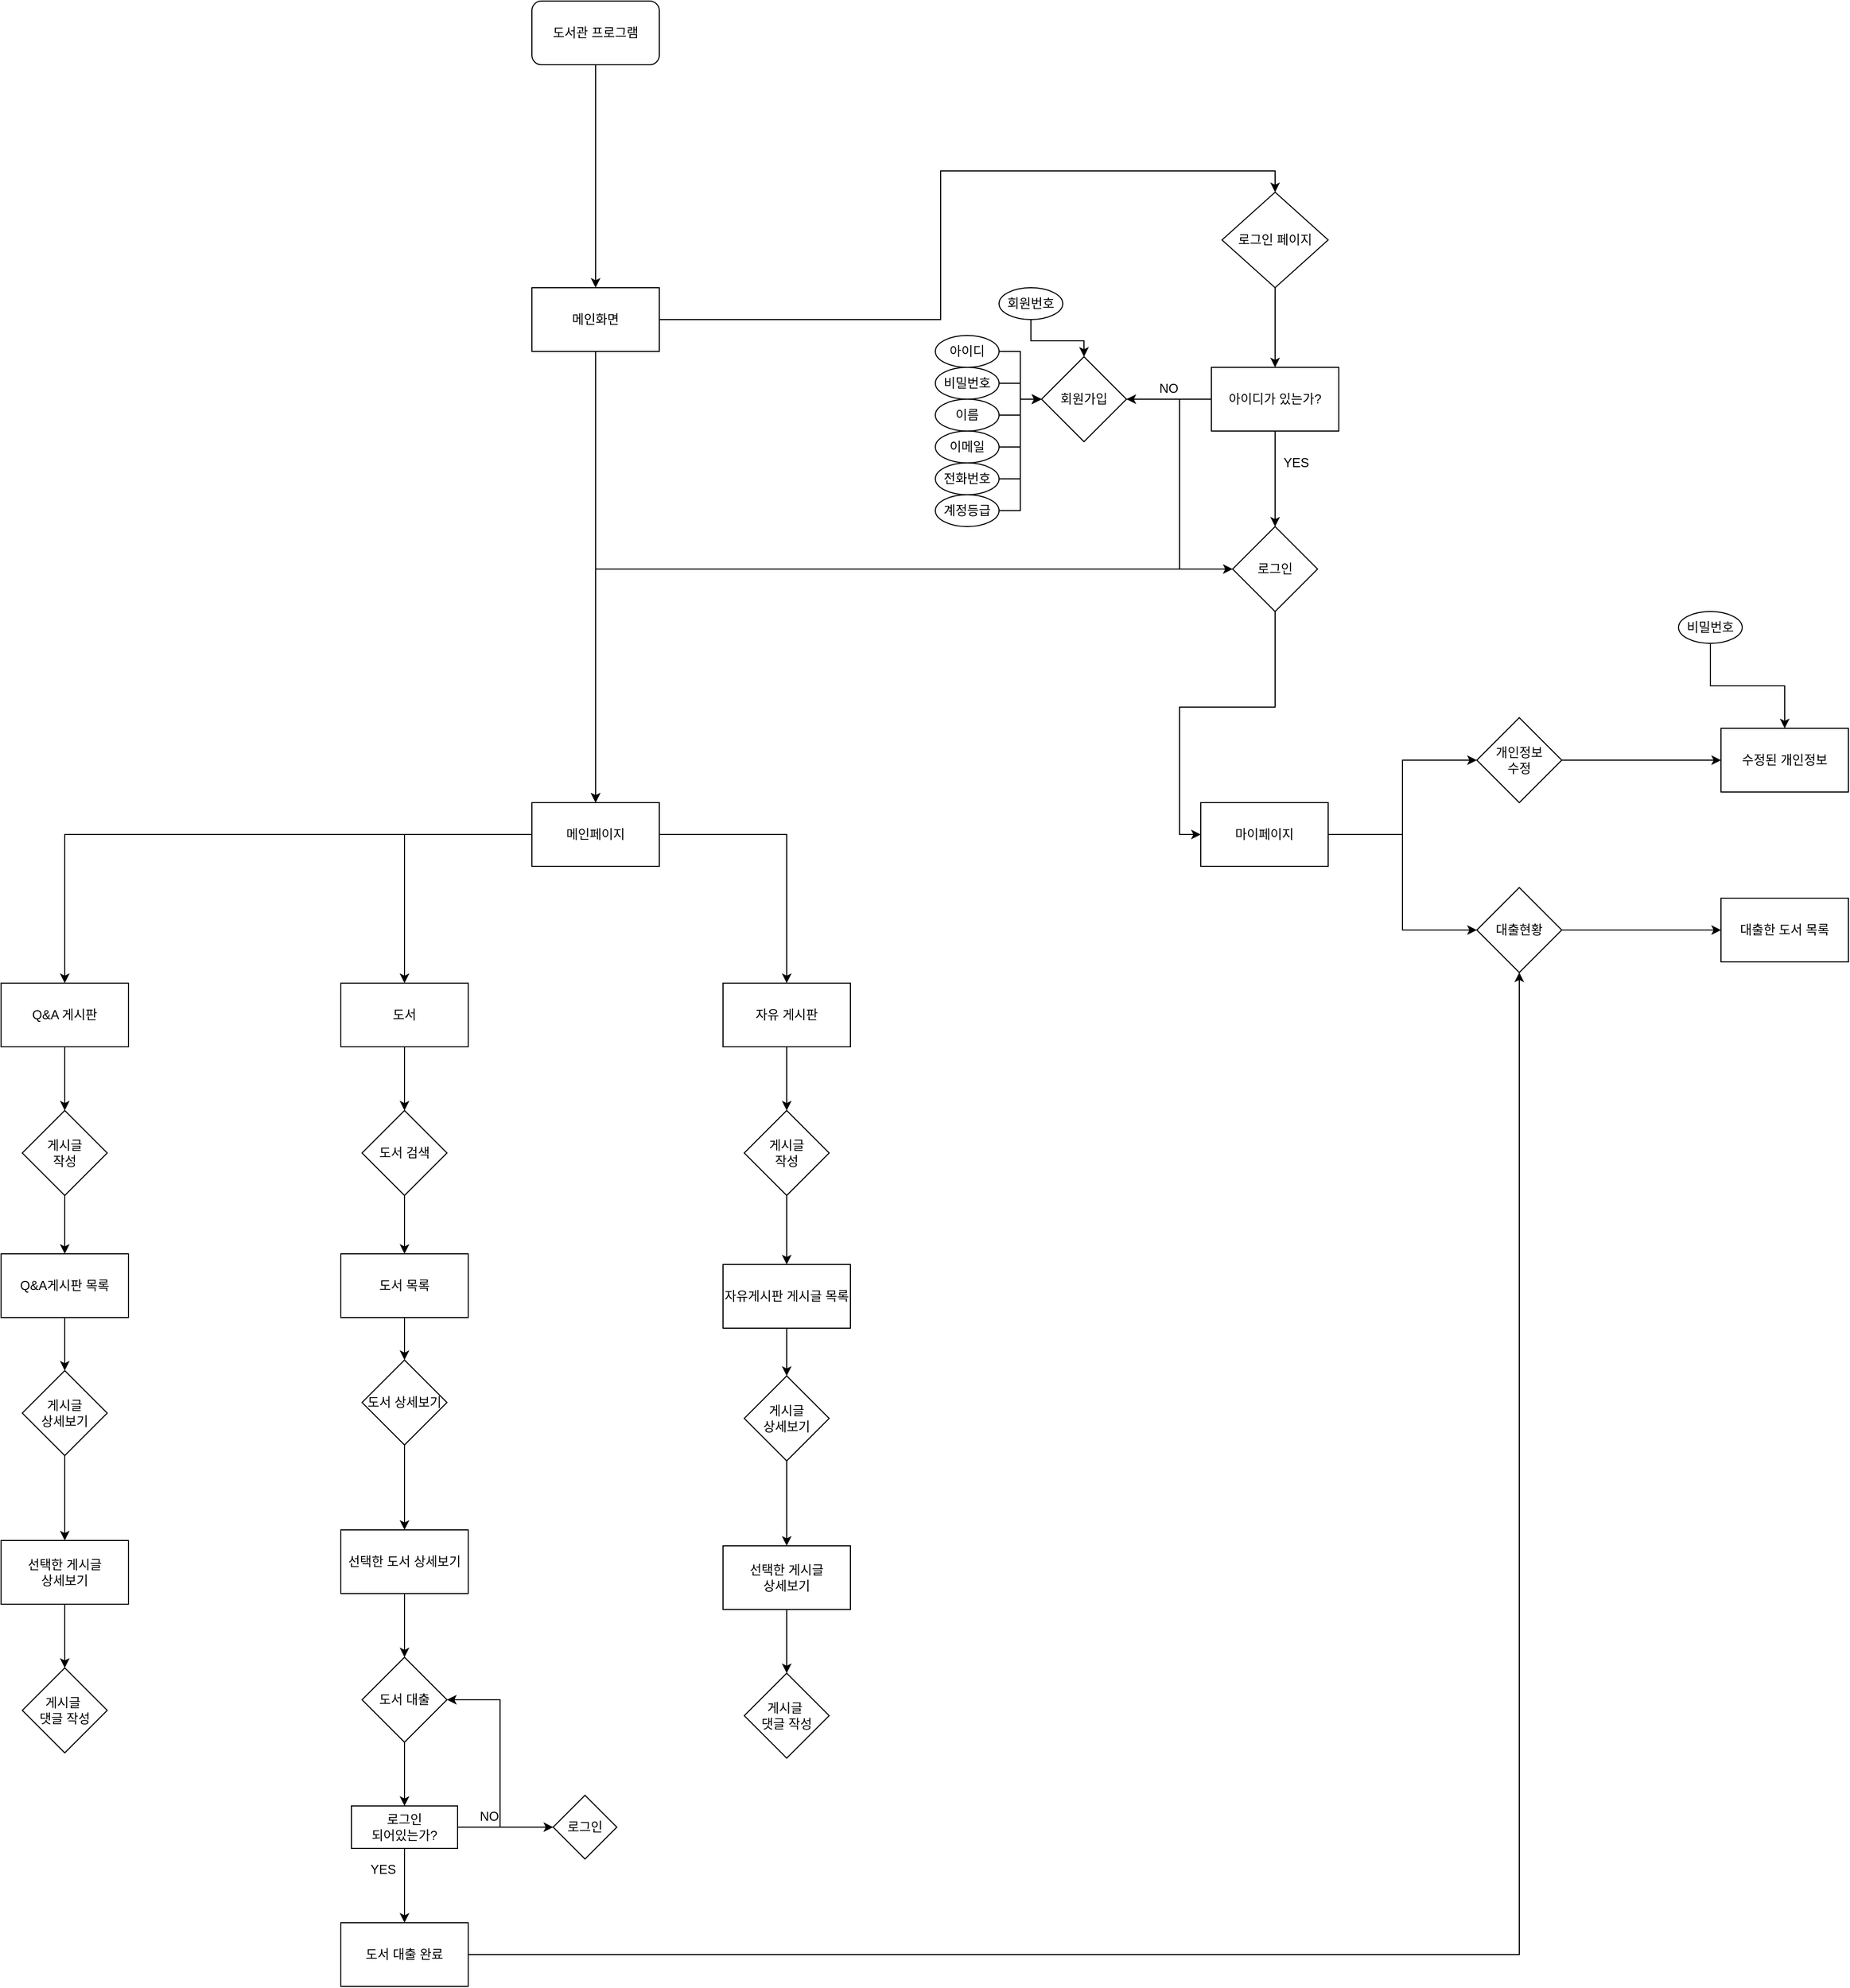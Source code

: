 <mxfile version="13.8.3" type="github">
  <diagram id="GgRh5Rb7qiYKTDojv8wG" name="Page-1">
    <mxGraphModel dx="2249" dy="794" grid="1" gridSize="10" guides="1" tooltips="1" connect="1" arrows="1" fold="1" page="1" pageScale="1" pageWidth="827" pageHeight="1169" math="0" shadow="0">
      <root>
        <mxCell id="0" />
        <mxCell id="1" parent="0" />
        <mxCell id="1i4GBmqMb5xNE_aHgTyW-204" style="edgeStyle=orthogonalEdgeStyle;rounded=0;orthogonalLoop=1;jettySize=auto;html=1;" edge="1" parent="1" source="1i4GBmqMb5xNE_aHgTyW-30" target="1i4GBmqMb5xNE_aHgTyW-193">
          <mxGeometry relative="1" as="geometry" />
        </mxCell>
        <mxCell id="1i4GBmqMb5xNE_aHgTyW-30" value="&lt;font style=&quot;vertical-align: inherit&quot;&gt;&lt;font style=&quot;vertical-align: inherit&quot;&gt;도서관 프로그램&lt;/font&gt;&lt;/font&gt;" style="rounded=1;whiteSpace=wrap;html=1;" vertex="1" parent="1">
          <mxGeometry x="340" y="20" width="120" height="60" as="geometry" />
        </mxCell>
        <mxCell id="1i4GBmqMb5xNE_aHgTyW-105" value="로그인 페이지" style="rhombus;whiteSpace=wrap;html=1;" vertex="1" parent="1">
          <mxGeometry x="990" y="200" width="100" height="90" as="geometry" />
        </mxCell>
        <mxCell id="1i4GBmqMb5xNE_aHgTyW-134" style="edgeStyle=orthogonalEdgeStyle;rounded=0;orthogonalLoop=1;jettySize=auto;html=1;" edge="1" parent="1" source="1i4GBmqMb5xNE_aHgTyW-106" target="1i4GBmqMb5xNE_aHgTyW-132">
          <mxGeometry relative="1" as="geometry" />
        </mxCell>
        <mxCell id="1i4GBmqMb5xNE_aHgTyW-106" value="아이디가 있는가?" style="rounded=0;whiteSpace=wrap;html=1;" vertex="1" parent="1">
          <mxGeometry x="980" y="365" width="120" height="60" as="geometry" />
        </mxCell>
        <mxCell id="1i4GBmqMb5xNE_aHgTyW-107" value="" style="endArrow=classic;html=1;exitX=0.5;exitY=1;exitDx=0;exitDy=0;entryX=0.5;entryY=0;entryDx=0;entryDy=0;" edge="1" parent="1" source="1i4GBmqMb5xNE_aHgTyW-105" target="1i4GBmqMb5xNE_aHgTyW-106">
          <mxGeometry width="50" height="50" relative="1" as="geometry">
            <mxPoint x="880" y="425" as="sourcePoint" />
            <mxPoint x="930" y="375" as="targetPoint" />
          </mxGeometry>
        </mxCell>
        <mxCell id="1i4GBmqMb5xNE_aHgTyW-133" style="edgeStyle=orthogonalEdgeStyle;rounded=0;orthogonalLoop=1;jettySize=auto;html=1;entryX=0;entryY=0.5;entryDx=0;entryDy=0;" edge="1" parent="1" source="1i4GBmqMb5xNE_aHgTyW-108" target="1i4GBmqMb5xNE_aHgTyW-132">
          <mxGeometry relative="1" as="geometry" />
        </mxCell>
        <mxCell id="1i4GBmqMb5xNE_aHgTyW-108" value="회원가입" style="rhombus;whiteSpace=wrap;html=1;" vertex="1" parent="1">
          <mxGeometry x="820" y="355" width="80" height="80" as="geometry" />
        </mxCell>
        <mxCell id="1i4GBmqMb5xNE_aHgTyW-109" value="" style="endArrow=classic;html=1;exitX=0;exitY=0.5;exitDx=0;exitDy=0;entryX=1;entryY=0.5;entryDx=0;entryDy=0;" edge="1" parent="1" source="1i4GBmqMb5xNE_aHgTyW-106" target="1i4GBmqMb5xNE_aHgTyW-108">
          <mxGeometry width="50" height="50" relative="1" as="geometry">
            <mxPoint x="880" y="425" as="sourcePoint" />
            <mxPoint x="930" y="375" as="targetPoint" />
          </mxGeometry>
        </mxCell>
        <mxCell id="1i4GBmqMb5xNE_aHgTyW-153" style="edgeStyle=orthogonalEdgeStyle;rounded=0;orthogonalLoop=1;jettySize=auto;html=1;entryX=0.5;entryY=0;entryDx=0;entryDy=0;" edge="1" parent="1" source="1i4GBmqMb5xNE_aHgTyW-131" target="1i4GBmqMb5xNE_aHgTyW-150">
          <mxGeometry relative="1" as="geometry" />
        </mxCell>
        <mxCell id="1i4GBmqMb5xNE_aHgTyW-154" style="edgeStyle=orthogonalEdgeStyle;rounded=0;orthogonalLoop=1;jettySize=auto;html=1;entryX=0.5;entryY=0;entryDx=0;entryDy=0;" edge="1" parent="1" source="1i4GBmqMb5xNE_aHgTyW-131" target="1i4GBmqMb5xNE_aHgTyW-151">
          <mxGeometry relative="1" as="geometry" />
        </mxCell>
        <mxCell id="1i4GBmqMb5xNE_aHgTyW-155" style="edgeStyle=orthogonalEdgeStyle;rounded=0;orthogonalLoop=1;jettySize=auto;html=1;entryX=0.5;entryY=0;entryDx=0;entryDy=0;" edge="1" parent="1" source="1i4GBmqMb5xNE_aHgTyW-131" target="1i4GBmqMb5xNE_aHgTyW-152">
          <mxGeometry relative="1" as="geometry" />
        </mxCell>
        <mxCell id="1i4GBmqMb5xNE_aHgTyW-131" value="메인페이지" style="rounded=0;whiteSpace=wrap;html=1;" vertex="1" parent="1">
          <mxGeometry x="340" y="775" width="120" height="60" as="geometry" />
        </mxCell>
        <mxCell id="1i4GBmqMb5xNE_aHgTyW-144" style="edgeStyle=orthogonalEdgeStyle;rounded=0;orthogonalLoop=1;jettySize=auto;html=1;entryX=0;entryY=0.5;entryDx=0;entryDy=0;" edge="1" parent="1" source="1i4GBmqMb5xNE_aHgTyW-132" target="1i4GBmqMb5xNE_aHgTyW-143">
          <mxGeometry relative="1" as="geometry" />
        </mxCell>
        <mxCell id="1i4GBmqMb5xNE_aHgTyW-205" style="edgeStyle=orthogonalEdgeStyle;rounded=0;orthogonalLoop=1;jettySize=auto;html=1;entryX=0.5;entryY=0;entryDx=0;entryDy=0;" edge="1" parent="1" source="1i4GBmqMb5xNE_aHgTyW-132" target="1i4GBmqMb5xNE_aHgTyW-131">
          <mxGeometry relative="1" as="geometry" />
        </mxCell>
        <mxCell id="1i4GBmqMb5xNE_aHgTyW-132" value="로그인" style="rhombus;whiteSpace=wrap;html=1;" vertex="1" parent="1">
          <mxGeometry x="1000" y="515" width="80" height="80" as="geometry" />
        </mxCell>
        <mxCell id="1i4GBmqMb5xNE_aHgTyW-140" value="NO" style="text;html=1;strokeColor=none;fillColor=none;align=center;verticalAlign=middle;whiteSpace=wrap;rounded=0;" vertex="1" parent="1">
          <mxGeometry x="920" y="375" width="40" height="20" as="geometry" />
        </mxCell>
        <mxCell id="1i4GBmqMb5xNE_aHgTyW-142" value="YES" style="text;html=1;strokeColor=none;fillColor=none;align=center;verticalAlign=middle;whiteSpace=wrap;rounded=0;" vertex="1" parent="1">
          <mxGeometry x="1040" y="445" width="40" height="20" as="geometry" />
        </mxCell>
        <mxCell id="1i4GBmqMb5xNE_aHgTyW-148" style="edgeStyle=orthogonalEdgeStyle;rounded=0;orthogonalLoop=1;jettySize=auto;html=1;entryX=0;entryY=0.5;entryDx=0;entryDy=0;" edge="1" parent="1" source="1i4GBmqMb5xNE_aHgTyW-143" target="1i4GBmqMb5xNE_aHgTyW-147">
          <mxGeometry relative="1" as="geometry" />
        </mxCell>
        <mxCell id="1i4GBmqMb5xNE_aHgTyW-149" style="edgeStyle=orthogonalEdgeStyle;rounded=0;orthogonalLoop=1;jettySize=auto;html=1;entryX=0;entryY=0.5;entryDx=0;entryDy=0;" edge="1" parent="1" source="1i4GBmqMb5xNE_aHgTyW-143" target="1i4GBmqMb5xNE_aHgTyW-146">
          <mxGeometry relative="1" as="geometry" />
        </mxCell>
        <mxCell id="1i4GBmqMb5xNE_aHgTyW-143" value="마이페이지" style="rounded=0;whiteSpace=wrap;html=1;" vertex="1" parent="1">
          <mxGeometry x="970" y="775" width="120" height="60" as="geometry" />
        </mxCell>
        <mxCell id="1i4GBmqMb5xNE_aHgTyW-197" style="edgeStyle=orthogonalEdgeStyle;rounded=0;orthogonalLoop=1;jettySize=auto;html=1;entryX=0;entryY=0.5;entryDx=0;entryDy=0;" edge="1" parent="1" source="1i4GBmqMb5xNE_aHgTyW-146" target="1i4GBmqMb5xNE_aHgTyW-196">
          <mxGeometry relative="1" as="geometry" />
        </mxCell>
        <mxCell id="1i4GBmqMb5xNE_aHgTyW-146" value="개인정보&lt;br&gt;수정" style="rhombus;whiteSpace=wrap;html=1;" vertex="1" parent="1">
          <mxGeometry x="1230" y="695" width="80" height="80" as="geometry" />
        </mxCell>
        <mxCell id="1i4GBmqMb5xNE_aHgTyW-201" style="edgeStyle=orthogonalEdgeStyle;rounded=0;orthogonalLoop=1;jettySize=auto;html=1;entryX=0;entryY=0.5;entryDx=0;entryDy=0;" edge="1" parent="1" source="1i4GBmqMb5xNE_aHgTyW-147" target="1i4GBmqMb5xNE_aHgTyW-200">
          <mxGeometry relative="1" as="geometry" />
        </mxCell>
        <mxCell id="1i4GBmqMb5xNE_aHgTyW-147" value="대출현황" style="rhombus;whiteSpace=wrap;html=1;" vertex="1" parent="1">
          <mxGeometry x="1230" y="855" width="80" height="80" as="geometry" />
        </mxCell>
        <mxCell id="1i4GBmqMb5xNE_aHgTyW-160" style="edgeStyle=orthogonalEdgeStyle;rounded=0;orthogonalLoop=1;jettySize=auto;html=1;entryX=0.5;entryY=0;entryDx=0;entryDy=0;" edge="1" parent="1" source="1i4GBmqMb5xNE_aHgTyW-150" target="1i4GBmqMb5xNE_aHgTyW-158">
          <mxGeometry relative="1" as="geometry" />
        </mxCell>
        <mxCell id="1i4GBmqMb5xNE_aHgTyW-150" value="도서" style="rounded=0;whiteSpace=wrap;html=1;" vertex="1" parent="1">
          <mxGeometry x="160" y="945" width="120" height="60" as="geometry" />
        </mxCell>
        <mxCell id="1i4GBmqMb5xNE_aHgTyW-159" style="edgeStyle=orthogonalEdgeStyle;rounded=0;orthogonalLoop=1;jettySize=auto;html=1;entryX=0.5;entryY=0;entryDx=0;entryDy=0;" edge="1" parent="1" source="1i4GBmqMb5xNE_aHgTyW-151" target="1i4GBmqMb5xNE_aHgTyW-157">
          <mxGeometry relative="1" as="geometry" />
        </mxCell>
        <mxCell id="1i4GBmqMb5xNE_aHgTyW-151" value="Q&amp;amp;A 게시판" style="rounded=0;whiteSpace=wrap;html=1;" vertex="1" parent="1">
          <mxGeometry x="-160" y="945" width="120" height="60" as="geometry" />
        </mxCell>
        <mxCell id="1i4GBmqMb5xNE_aHgTyW-161" style="edgeStyle=orthogonalEdgeStyle;rounded=0;orthogonalLoop=1;jettySize=auto;html=1;entryX=0.5;entryY=0;entryDx=0;entryDy=0;" edge="1" parent="1" source="1i4GBmqMb5xNE_aHgTyW-152" target="1i4GBmqMb5xNE_aHgTyW-156">
          <mxGeometry relative="1" as="geometry" />
        </mxCell>
        <mxCell id="1i4GBmqMb5xNE_aHgTyW-152" value="자유 게시판" style="rounded=0;whiteSpace=wrap;html=1;" vertex="1" parent="1">
          <mxGeometry x="520" y="945" width="120" height="60" as="geometry" />
        </mxCell>
        <mxCell id="1i4GBmqMb5xNE_aHgTyW-229" style="edgeStyle=orthogonalEdgeStyle;rounded=0;orthogonalLoop=1;jettySize=auto;html=1;entryX=0.5;entryY=0;entryDx=0;entryDy=0;" edge="1" parent="1" source="1i4GBmqMb5xNE_aHgTyW-156" target="1i4GBmqMb5xNE_aHgTyW-226">
          <mxGeometry relative="1" as="geometry" />
        </mxCell>
        <mxCell id="1i4GBmqMb5xNE_aHgTyW-156" value="게시글&lt;br&gt;작성" style="rhombus;whiteSpace=wrap;html=1;" vertex="1" parent="1">
          <mxGeometry x="540" y="1065" width="80" height="80" as="geometry" />
        </mxCell>
        <mxCell id="1i4GBmqMb5xNE_aHgTyW-223" style="edgeStyle=orthogonalEdgeStyle;rounded=0;orthogonalLoop=1;jettySize=auto;html=1;entryX=0.5;entryY=0;entryDx=0;entryDy=0;" edge="1" parent="1" source="1i4GBmqMb5xNE_aHgTyW-157" target="1i4GBmqMb5xNE_aHgTyW-220">
          <mxGeometry relative="1" as="geometry" />
        </mxCell>
        <mxCell id="1i4GBmqMb5xNE_aHgTyW-157" value="게시글&lt;br&gt;작성" style="rhombus;whiteSpace=wrap;html=1;" vertex="1" parent="1">
          <mxGeometry x="-140" y="1065" width="80" height="80" as="geometry" />
        </mxCell>
        <mxCell id="1i4GBmqMb5xNE_aHgTyW-227" style="edgeStyle=orthogonalEdgeStyle;rounded=0;orthogonalLoop=1;jettySize=auto;html=1;entryX=0.5;entryY=0;entryDx=0;entryDy=0;" edge="1" parent="1" source="1i4GBmqMb5xNE_aHgTyW-158" target="1i4GBmqMb5xNE_aHgTyW-225">
          <mxGeometry relative="1" as="geometry" />
        </mxCell>
        <mxCell id="1i4GBmqMb5xNE_aHgTyW-158" value="도서 검색" style="rhombus;whiteSpace=wrap;html=1;" vertex="1" parent="1">
          <mxGeometry x="180" y="1065" width="80" height="80" as="geometry" />
        </mxCell>
        <mxCell id="1i4GBmqMb5xNE_aHgTyW-165" style="edgeStyle=orthogonalEdgeStyle;rounded=0;orthogonalLoop=1;jettySize=auto;html=1;entryX=0.5;entryY=0;entryDx=0;entryDy=0;" edge="1" parent="1" source="1i4GBmqMb5xNE_aHgTyW-162" target="1i4GBmqMb5xNE_aHgTyW-164">
          <mxGeometry relative="1" as="geometry" />
        </mxCell>
        <mxCell id="1i4GBmqMb5xNE_aHgTyW-162" value="도서 상세보기" style="rhombus;whiteSpace=wrap;html=1;" vertex="1" parent="1">
          <mxGeometry x="180" y="1300" width="80" height="80" as="geometry" />
        </mxCell>
        <mxCell id="1i4GBmqMb5xNE_aHgTyW-181" style="edgeStyle=orthogonalEdgeStyle;rounded=0;orthogonalLoop=1;jettySize=auto;html=1;entryX=0.5;entryY=0;entryDx=0;entryDy=0;" edge="1" parent="1" source="1i4GBmqMb5xNE_aHgTyW-164" target="1i4GBmqMb5xNE_aHgTyW-180">
          <mxGeometry relative="1" as="geometry" />
        </mxCell>
        <mxCell id="1i4GBmqMb5xNE_aHgTyW-164" value="선택한 도서 상세보기" style="rounded=0;whiteSpace=wrap;html=1;" vertex="1" parent="1">
          <mxGeometry x="160" y="1460" width="120" height="60" as="geometry" />
        </mxCell>
        <mxCell id="1i4GBmqMb5xNE_aHgTyW-166" style="edgeStyle=orthogonalEdgeStyle;rounded=0;orthogonalLoop=1;jettySize=auto;html=1;entryX=0.5;entryY=0;entryDx=0;entryDy=0;" edge="1" parent="1" source="1i4GBmqMb5xNE_aHgTyW-167" target="1i4GBmqMb5xNE_aHgTyW-168">
          <mxGeometry relative="1" as="geometry" />
        </mxCell>
        <mxCell id="1i4GBmqMb5xNE_aHgTyW-167" value="게시글 &lt;br&gt;상세보기" style="rhombus;whiteSpace=wrap;html=1;" vertex="1" parent="1">
          <mxGeometry x="540" y="1315" width="80" height="80" as="geometry" />
        </mxCell>
        <mxCell id="1i4GBmqMb5xNE_aHgTyW-179" style="edgeStyle=orthogonalEdgeStyle;rounded=0;orthogonalLoop=1;jettySize=auto;html=1;entryX=0.5;entryY=0;entryDx=0;entryDy=0;" edge="1" parent="1" source="1i4GBmqMb5xNE_aHgTyW-168" target="1i4GBmqMb5xNE_aHgTyW-177">
          <mxGeometry relative="1" as="geometry" />
        </mxCell>
        <mxCell id="1i4GBmqMb5xNE_aHgTyW-168" value="선택한 게시글 &lt;br&gt;상세보기" style="rounded=0;whiteSpace=wrap;html=1;" vertex="1" parent="1">
          <mxGeometry x="520" y="1475" width="120" height="60" as="geometry" />
        </mxCell>
        <mxCell id="1i4GBmqMb5xNE_aHgTyW-172" style="edgeStyle=orthogonalEdgeStyle;rounded=0;orthogonalLoop=1;jettySize=auto;html=1;entryX=0.5;entryY=0;entryDx=0;entryDy=0;" edge="1" parent="1" source="1i4GBmqMb5xNE_aHgTyW-173" target="1i4GBmqMb5xNE_aHgTyW-174">
          <mxGeometry relative="1" as="geometry" />
        </mxCell>
        <mxCell id="1i4GBmqMb5xNE_aHgTyW-173" value="게시글 &lt;br&gt;상세보기" style="rhombus;whiteSpace=wrap;html=1;" vertex="1" parent="1">
          <mxGeometry x="-140" y="1310" width="80" height="80" as="geometry" />
        </mxCell>
        <mxCell id="1i4GBmqMb5xNE_aHgTyW-178" style="edgeStyle=orthogonalEdgeStyle;rounded=0;orthogonalLoop=1;jettySize=auto;html=1;entryX=0.5;entryY=0;entryDx=0;entryDy=0;" edge="1" parent="1" source="1i4GBmqMb5xNE_aHgTyW-174" target="1i4GBmqMb5xNE_aHgTyW-176">
          <mxGeometry relative="1" as="geometry" />
        </mxCell>
        <mxCell id="1i4GBmqMb5xNE_aHgTyW-174" value="선택한 게시글 &lt;br&gt;상세보기" style="rounded=0;whiteSpace=wrap;html=1;" vertex="1" parent="1">
          <mxGeometry x="-160" y="1470" width="120" height="60" as="geometry" />
        </mxCell>
        <mxCell id="1i4GBmqMb5xNE_aHgTyW-176" value="게시글&amp;nbsp;&lt;br&gt;댓글 작성" style="rhombus;whiteSpace=wrap;html=1;" vertex="1" parent="1">
          <mxGeometry x="-140" y="1590" width="80" height="80" as="geometry" />
        </mxCell>
        <mxCell id="1i4GBmqMb5xNE_aHgTyW-177" value="게시글&amp;nbsp;&lt;br&gt;댓글 작성" style="rhombus;whiteSpace=wrap;html=1;" vertex="1" parent="1">
          <mxGeometry x="540" y="1595" width="80" height="80" as="geometry" />
        </mxCell>
        <mxCell id="1i4GBmqMb5xNE_aHgTyW-184" style="edgeStyle=orthogonalEdgeStyle;rounded=0;orthogonalLoop=1;jettySize=auto;html=1;entryX=0.5;entryY=0;entryDx=0;entryDy=0;" edge="1" parent="1" source="1i4GBmqMb5xNE_aHgTyW-180" target="1i4GBmqMb5xNE_aHgTyW-182">
          <mxGeometry relative="1" as="geometry" />
        </mxCell>
        <mxCell id="1i4GBmqMb5xNE_aHgTyW-180" value="도서 대출" style="rhombus;whiteSpace=wrap;html=1;" vertex="1" parent="1">
          <mxGeometry x="180" y="1580" width="80" height="80" as="geometry" />
        </mxCell>
        <mxCell id="1i4GBmqMb5xNE_aHgTyW-182" value="로그인 &lt;br&gt;되어있는가?" style="rounded=0;whiteSpace=wrap;html=1;" vertex="1" parent="1">
          <mxGeometry x="170" y="1720" width="100" height="40" as="geometry" />
        </mxCell>
        <mxCell id="1i4GBmqMb5xNE_aHgTyW-185" value="" style="endArrow=classic;html=1;exitX=1;exitY=0.5;exitDx=0;exitDy=0;" edge="1" parent="1" source="1i4GBmqMb5xNE_aHgTyW-182">
          <mxGeometry width="50" height="50" relative="1" as="geometry">
            <mxPoint x="360" y="1770" as="sourcePoint" />
            <mxPoint x="360" y="1740" as="targetPoint" />
          </mxGeometry>
        </mxCell>
        <mxCell id="1i4GBmqMb5xNE_aHgTyW-187" value="NO" style="text;html=1;strokeColor=none;fillColor=none;align=center;verticalAlign=middle;whiteSpace=wrap;rounded=0;" vertex="1" parent="1">
          <mxGeometry x="280" y="1720" width="40" height="20" as="geometry" />
        </mxCell>
        <mxCell id="1i4GBmqMb5xNE_aHgTyW-189" style="edgeStyle=orthogonalEdgeStyle;rounded=0;orthogonalLoop=1;jettySize=auto;html=1;entryX=1;entryY=0.5;entryDx=0;entryDy=0;" edge="1" parent="1" source="1i4GBmqMb5xNE_aHgTyW-188" target="1i4GBmqMb5xNE_aHgTyW-180">
          <mxGeometry relative="1" as="geometry" />
        </mxCell>
        <mxCell id="1i4GBmqMb5xNE_aHgTyW-188" value="로그인" style="rhombus;whiteSpace=wrap;html=1;" vertex="1" parent="1">
          <mxGeometry x="360" y="1710" width="60" height="60" as="geometry" />
        </mxCell>
        <mxCell id="1i4GBmqMb5xNE_aHgTyW-202" style="edgeStyle=orthogonalEdgeStyle;rounded=0;orthogonalLoop=1;jettySize=auto;html=1;" edge="1" parent="1" source="1i4GBmqMb5xNE_aHgTyW-190" target="1i4GBmqMb5xNE_aHgTyW-147">
          <mxGeometry relative="1" as="geometry" />
        </mxCell>
        <mxCell id="1i4GBmqMb5xNE_aHgTyW-190" value="도서 대출 완료" style="rounded=0;whiteSpace=wrap;html=1;" vertex="1" parent="1">
          <mxGeometry x="160" y="1830" width="120" height="60" as="geometry" />
        </mxCell>
        <mxCell id="1i4GBmqMb5xNE_aHgTyW-191" value="" style="endArrow=classic;html=1;exitX=0.5;exitY=1;exitDx=0;exitDy=0;entryX=0.5;entryY=0;entryDx=0;entryDy=0;" edge="1" parent="1" source="1i4GBmqMb5xNE_aHgTyW-182" target="1i4GBmqMb5xNE_aHgTyW-190">
          <mxGeometry width="50" height="50" relative="1" as="geometry">
            <mxPoint x="360" y="1870" as="sourcePoint" />
            <mxPoint x="410" y="1820" as="targetPoint" />
          </mxGeometry>
        </mxCell>
        <mxCell id="1i4GBmqMb5xNE_aHgTyW-192" value="YES" style="text;html=1;strokeColor=none;fillColor=none;align=center;verticalAlign=middle;whiteSpace=wrap;rounded=0;" vertex="1" parent="1">
          <mxGeometry x="180" y="1770" width="40" height="20" as="geometry" />
        </mxCell>
        <mxCell id="1i4GBmqMb5xNE_aHgTyW-194" style="edgeStyle=orthogonalEdgeStyle;rounded=0;orthogonalLoop=1;jettySize=auto;html=1;entryX=0.5;entryY=0;entryDx=0;entryDy=0;" edge="1" parent="1" source="1i4GBmqMb5xNE_aHgTyW-193" target="1i4GBmqMb5xNE_aHgTyW-105">
          <mxGeometry relative="1" as="geometry" />
        </mxCell>
        <mxCell id="1i4GBmqMb5xNE_aHgTyW-195" style="edgeStyle=orthogonalEdgeStyle;rounded=0;orthogonalLoop=1;jettySize=auto;html=1;" edge="1" parent="1" source="1i4GBmqMb5xNE_aHgTyW-193" target="1i4GBmqMb5xNE_aHgTyW-131">
          <mxGeometry relative="1" as="geometry" />
        </mxCell>
        <mxCell id="1i4GBmqMb5xNE_aHgTyW-193" value="메인화면" style="rounded=0;whiteSpace=wrap;html=1;" vertex="1" parent="1">
          <mxGeometry x="340" y="290" width="120" height="60" as="geometry" />
        </mxCell>
        <mxCell id="1i4GBmqMb5xNE_aHgTyW-196" value="수정된 개인정보" style="rounded=0;whiteSpace=wrap;html=1;" vertex="1" parent="1">
          <mxGeometry x="1460" y="705" width="120" height="60" as="geometry" />
        </mxCell>
        <mxCell id="1i4GBmqMb5xNE_aHgTyW-199" style="edgeStyle=orthogonalEdgeStyle;rounded=0;orthogonalLoop=1;jettySize=auto;html=1;" edge="1" parent="1" source="1i4GBmqMb5xNE_aHgTyW-198" target="1i4GBmqMb5xNE_aHgTyW-196">
          <mxGeometry relative="1" as="geometry" />
        </mxCell>
        <mxCell id="1i4GBmqMb5xNE_aHgTyW-198" value="비밀번호" style="ellipse;whiteSpace=wrap;html=1;" vertex="1" parent="1">
          <mxGeometry x="1420" y="595" width="60" height="30" as="geometry" />
        </mxCell>
        <mxCell id="1i4GBmqMb5xNE_aHgTyW-200" value="대출한 도서 목록" style="rounded=0;whiteSpace=wrap;html=1;" vertex="1" parent="1">
          <mxGeometry x="1460" y="865" width="120" height="60" as="geometry" />
        </mxCell>
        <mxCell id="1i4GBmqMb5xNE_aHgTyW-214" style="edgeStyle=orthogonalEdgeStyle;rounded=0;orthogonalLoop=1;jettySize=auto;html=1;entryX=0;entryY=0.5;entryDx=0;entryDy=0;" edge="1" parent="1" source="1i4GBmqMb5xNE_aHgTyW-206" target="1i4GBmqMb5xNE_aHgTyW-108">
          <mxGeometry relative="1" as="geometry" />
        </mxCell>
        <mxCell id="1i4GBmqMb5xNE_aHgTyW-206" value="아이디" style="ellipse;whiteSpace=wrap;html=1;" vertex="1" parent="1">
          <mxGeometry x="720" y="335" width="60" height="30" as="geometry" />
        </mxCell>
        <mxCell id="1i4GBmqMb5xNE_aHgTyW-215" style="edgeStyle=orthogonalEdgeStyle;rounded=0;orthogonalLoop=1;jettySize=auto;html=1;entryX=0;entryY=0.5;entryDx=0;entryDy=0;" edge="1" parent="1" source="1i4GBmqMb5xNE_aHgTyW-207" target="1i4GBmqMb5xNE_aHgTyW-108">
          <mxGeometry relative="1" as="geometry" />
        </mxCell>
        <mxCell id="1i4GBmqMb5xNE_aHgTyW-207" value="비밀번호" style="ellipse;whiteSpace=wrap;html=1;" vertex="1" parent="1">
          <mxGeometry x="720" y="365" width="60" height="30" as="geometry" />
        </mxCell>
        <mxCell id="1i4GBmqMb5xNE_aHgTyW-216" style="edgeStyle=orthogonalEdgeStyle;rounded=0;orthogonalLoop=1;jettySize=auto;html=1;entryX=0;entryY=0.5;entryDx=0;entryDy=0;" edge="1" parent="1" source="1i4GBmqMb5xNE_aHgTyW-208" target="1i4GBmqMb5xNE_aHgTyW-108">
          <mxGeometry relative="1" as="geometry" />
        </mxCell>
        <mxCell id="1i4GBmqMb5xNE_aHgTyW-208" value="이름" style="ellipse;whiteSpace=wrap;html=1;" vertex="1" parent="1">
          <mxGeometry x="720" y="395" width="60" height="30" as="geometry" />
        </mxCell>
        <mxCell id="1i4GBmqMb5xNE_aHgTyW-217" style="edgeStyle=orthogonalEdgeStyle;rounded=0;orthogonalLoop=1;jettySize=auto;html=1;entryX=0;entryY=0.5;entryDx=0;entryDy=0;" edge="1" parent="1" source="1i4GBmqMb5xNE_aHgTyW-209" target="1i4GBmqMb5xNE_aHgTyW-108">
          <mxGeometry relative="1" as="geometry" />
        </mxCell>
        <mxCell id="1i4GBmqMb5xNE_aHgTyW-209" value="이메일" style="ellipse;whiteSpace=wrap;html=1;" vertex="1" parent="1">
          <mxGeometry x="720" y="425" width="60" height="30" as="geometry" />
        </mxCell>
        <mxCell id="1i4GBmqMb5xNE_aHgTyW-218" style="edgeStyle=orthogonalEdgeStyle;rounded=0;orthogonalLoop=1;jettySize=auto;html=1;entryX=0;entryY=0.5;entryDx=0;entryDy=0;" edge="1" parent="1" source="1i4GBmqMb5xNE_aHgTyW-210" target="1i4GBmqMb5xNE_aHgTyW-108">
          <mxGeometry relative="1" as="geometry" />
        </mxCell>
        <mxCell id="1i4GBmqMb5xNE_aHgTyW-210" value="전화번호" style="ellipse;whiteSpace=wrap;html=1;" vertex="1" parent="1">
          <mxGeometry x="720" y="455" width="60" height="30" as="geometry" />
        </mxCell>
        <mxCell id="1i4GBmqMb5xNE_aHgTyW-219" style="edgeStyle=orthogonalEdgeStyle;rounded=0;orthogonalLoop=1;jettySize=auto;html=1;entryX=0;entryY=0.5;entryDx=0;entryDy=0;" edge="1" parent="1" source="1i4GBmqMb5xNE_aHgTyW-211" target="1i4GBmqMb5xNE_aHgTyW-108">
          <mxGeometry relative="1" as="geometry" />
        </mxCell>
        <mxCell id="1i4GBmqMb5xNE_aHgTyW-211" value="계정등급" style="ellipse;whiteSpace=wrap;html=1;" vertex="1" parent="1">
          <mxGeometry x="720" y="485" width="60" height="30" as="geometry" />
        </mxCell>
        <mxCell id="1i4GBmqMb5xNE_aHgTyW-213" style="edgeStyle=orthogonalEdgeStyle;rounded=0;orthogonalLoop=1;jettySize=auto;html=1;entryX=0.5;entryY=0;entryDx=0;entryDy=0;" edge="1" parent="1" source="1i4GBmqMb5xNE_aHgTyW-212" target="1i4GBmqMb5xNE_aHgTyW-108">
          <mxGeometry relative="1" as="geometry" />
        </mxCell>
        <mxCell id="1i4GBmqMb5xNE_aHgTyW-212" value="회원번호" style="ellipse;whiteSpace=wrap;html=1;" vertex="1" parent="1">
          <mxGeometry x="780" y="290" width="60" height="30" as="geometry" />
        </mxCell>
        <mxCell id="1i4GBmqMb5xNE_aHgTyW-224" style="edgeStyle=orthogonalEdgeStyle;rounded=0;orthogonalLoop=1;jettySize=auto;html=1;entryX=0.5;entryY=0;entryDx=0;entryDy=0;" edge="1" parent="1" source="1i4GBmqMb5xNE_aHgTyW-220" target="1i4GBmqMb5xNE_aHgTyW-173">
          <mxGeometry relative="1" as="geometry" />
        </mxCell>
        <mxCell id="1i4GBmqMb5xNE_aHgTyW-220" value="Q&amp;amp;A게시판 목록" style="rounded=0;whiteSpace=wrap;html=1;" vertex="1" parent="1">
          <mxGeometry x="-160" y="1200" width="120" height="60" as="geometry" />
        </mxCell>
        <mxCell id="1i4GBmqMb5xNE_aHgTyW-231" style="edgeStyle=orthogonalEdgeStyle;rounded=0;orthogonalLoop=1;jettySize=auto;html=1;entryX=0.5;entryY=0;entryDx=0;entryDy=0;" edge="1" parent="1" source="1i4GBmqMb5xNE_aHgTyW-225" target="1i4GBmqMb5xNE_aHgTyW-162">
          <mxGeometry relative="1" as="geometry" />
        </mxCell>
        <mxCell id="1i4GBmqMb5xNE_aHgTyW-225" value="도서 목록" style="rounded=0;whiteSpace=wrap;html=1;" vertex="1" parent="1">
          <mxGeometry x="160" y="1200" width="120" height="60" as="geometry" />
        </mxCell>
        <mxCell id="1i4GBmqMb5xNE_aHgTyW-230" style="edgeStyle=orthogonalEdgeStyle;rounded=0;orthogonalLoop=1;jettySize=auto;html=1;entryX=0.5;entryY=0;entryDx=0;entryDy=0;" edge="1" parent="1" source="1i4GBmqMb5xNE_aHgTyW-226" target="1i4GBmqMb5xNE_aHgTyW-167">
          <mxGeometry relative="1" as="geometry" />
        </mxCell>
        <mxCell id="1i4GBmqMb5xNE_aHgTyW-226" value="자유게시판 게시글 목록" style="rounded=0;whiteSpace=wrap;html=1;" vertex="1" parent="1">
          <mxGeometry x="520" y="1210" width="120" height="60" as="geometry" />
        </mxCell>
      </root>
    </mxGraphModel>
  </diagram>
</mxfile>
